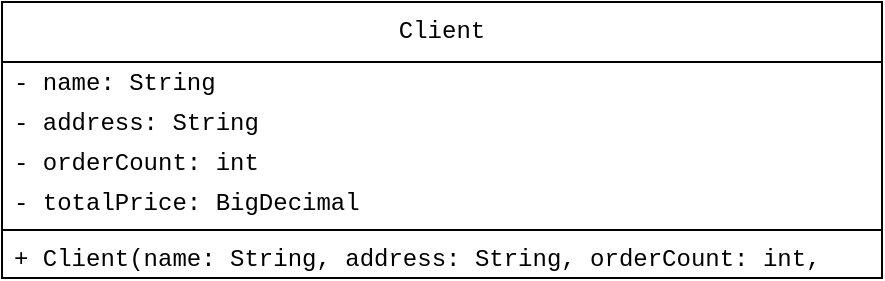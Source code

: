 <mxfile version="22.0.8" type="github">
  <diagram name="Page-1" id="r2WSPtXFujdpBB62HKR2">
    <mxGraphModel dx="618" dy="678" grid="1" gridSize="10" guides="1" tooltips="1" connect="1" arrows="1" fold="1" page="1" pageScale="1" pageWidth="850" pageHeight="1100" math="0" shadow="0">
      <root>
        <mxCell id="0" />
        <mxCell id="1" parent="0" />
        <mxCell id="LJNFgJBUAUB677GHitOr-1" value="&lt;font face=&quot;Courier New&quot;&gt;Client&lt;/font&gt;" style="swimlane;fontStyle=0;align=center;verticalAlign=top;childLayout=stackLayout;horizontal=1;startSize=30;horizontalStack=0;resizeParent=1;resizeParentMax=0;resizeLast=0;collapsible=0;marginBottom=0;html=1;whiteSpace=wrap;" vertex="1" parent="1">
          <mxGeometry x="80" y="720" width="440" height="138" as="geometry" />
        </mxCell>
        <mxCell id="LJNFgJBUAUB677GHitOr-2" value="&lt;font face=&quot;Courier New&quot;&gt;- name: String&lt;/font&gt;" style="text;html=1;strokeColor=none;fillColor=none;align=left;verticalAlign=middle;spacingLeft=4;spacingRight=4;overflow=hidden;rotatable=0;points=[[0,0.5],[1,0.5]];portConstraint=eastwest;whiteSpace=wrap;" vertex="1" parent="LJNFgJBUAUB677GHitOr-1">
          <mxGeometry y="30" width="440" height="20" as="geometry" />
        </mxCell>
        <mxCell id="LJNFgJBUAUB677GHitOr-3" value="&lt;font face=&quot;Courier New&quot;&gt;- address: String&lt;/font&gt;" style="text;html=1;strokeColor=none;fillColor=none;align=left;verticalAlign=middle;spacingLeft=4;spacingRight=4;overflow=hidden;rotatable=0;points=[[0,0.5],[1,0.5]];portConstraint=eastwest;whiteSpace=wrap;" vertex="1" parent="LJNFgJBUAUB677GHitOr-1">
          <mxGeometry y="50" width="440" height="20" as="geometry" />
        </mxCell>
        <mxCell id="LJNFgJBUAUB677GHitOr-9" value="&lt;font face=&quot;Courier New&quot;&gt;- orderCount: int&lt;/font&gt;" style="text;html=1;strokeColor=none;fillColor=none;align=left;verticalAlign=middle;spacingLeft=4;spacingRight=4;overflow=hidden;rotatable=0;points=[[0,0.5],[1,0.5]];portConstraint=eastwest;whiteSpace=wrap;" vertex="1" parent="LJNFgJBUAUB677GHitOr-1">
          <mxGeometry y="70" width="440" height="20" as="geometry" />
        </mxCell>
        <mxCell id="LJNFgJBUAUB677GHitOr-5" value="&lt;font face=&quot;Courier New&quot;&gt;- totalPrice: BigDecimal&lt;/font&gt;" style="text;html=1;strokeColor=none;fillColor=none;align=left;verticalAlign=middle;spacingLeft=4;spacingRight=4;overflow=hidden;rotatable=0;points=[[0,0.5],[1,0.5]];portConstraint=eastwest;whiteSpace=wrap;" vertex="1" parent="LJNFgJBUAUB677GHitOr-1">
          <mxGeometry y="90" width="440" height="20" as="geometry" />
        </mxCell>
        <mxCell id="LJNFgJBUAUB677GHitOr-6" value="" style="line;strokeWidth=1;fillColor=none;align=left;verticalAlign=middle;spacingTop=-1;spacingLeft=3;spacingRight=3;rotatable=0;labelPosition=right;points=[];portConstraint=eastwest;" vertex="1" parent="LJNFgJBUAUB677GHitOr-1">
          <mxGeometry y="110" width="440" height="8" as="geometry" />
        </mxCell>
        <mxCell id="LJNFgJBUAUB677GHitOr-8" value="&lt;font face=&quot;Courier New&quot;&gt;+ Client(name: String, address: String, orderCount: int, totalPrice: BigDecimal)&lt;/font&gt;" style="text;html=1;strokeColor=none;fillColor=none;align=left;verticalAlign=middle;spacingLeft=4;spacingRight=4;overflow=hidden;rotatable=0;points=[[0,0.5],[1,0.5]];portConstraint=eastwest;whiteSpace=wrap;" vertex="1" parent="LJNFgJBUAUB677GHitOr-1">
          <mxGeometry y="118" width="440" height="20" as="geometry" />
        </mxCell>
      </root>
    </mxGraphModel>
  </diagram>
</mxfile>
